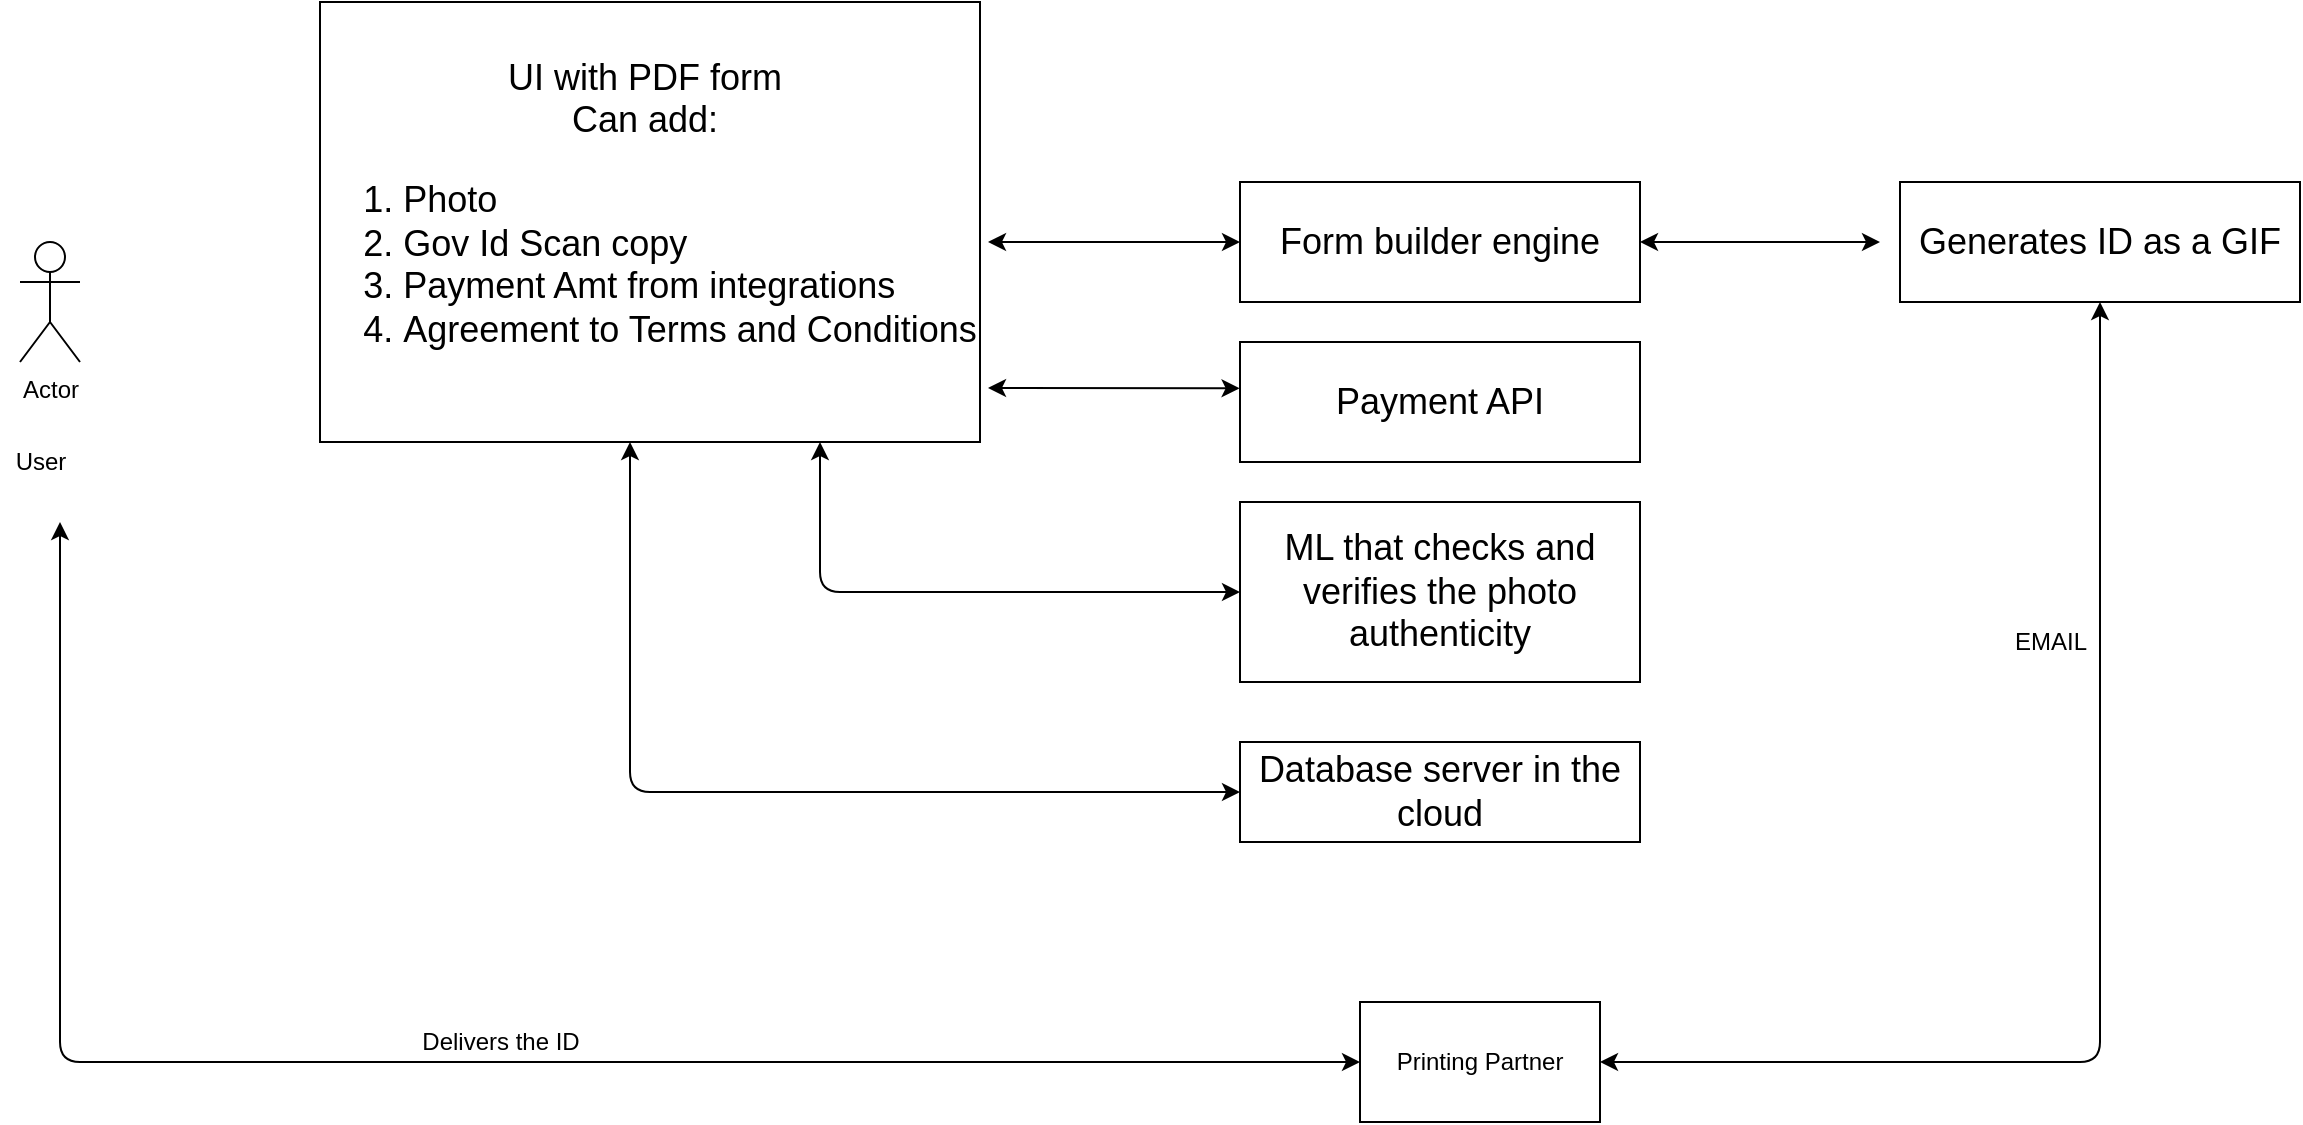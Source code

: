 <mxfile version="13.7.5" type="github">
  <diagram id="i52iP2oFvH3BoiVSlh2F" name="Page-1">
    <mxGraphModel dx="1370" dy="765" grid="1" gridSize="10" guides="1" tooltips="1" connect="1" arrows="1" fold="1" page="1" pageScale="1" pageWidth="850" pageHeight="1100" math="0" shadow="0">
      <root>
        <mxCell id="0" />
        <mxCell id="1" parent="0" />
        <mxCell id="9YAloJnzStIhm7PWI7on-1" value="&lt;font style=&quot;font-size: 18px&quot;&gt;UI with PDF form&amp;nbsp;&lt;br&gt;Can add:&amp;nbsp;&lt;br&gt;&lt;div style=&quot;text-align: left&quot;&gt;&lt;ol&gt;&lt;li&gt;&lt;font style=&quot;font-size: 18px&quot;&gt;&lt;div style=&quot;text-align: left&quot;&gt;&lt;span&gt;Photo&lt;/span&gt;&lt;/div&gt;&lt;/font&gt;&lt;/li&gt;&lt;li&gt;&lt;font style=&quot;font-size: 18px&quot;&gt;&lt;div style=&quot;text-align: left&quot;&gt;&lt;span&gt;Gov Id Scan copy&lt;/span&gt;&lt;/div&gt;&lt;/font&gt;&lt;/li&gt;&lt;li&gt;&lt;font style=&quot;font-size: 18px&quot;&gt;&lt;div style=&quot;text-align: left&quot;&gt;&lt;span&gt;Payment Amt from integrations&lt;/span&gt;&lt;/div&gt;&lt;/font&gt;&lt;/li&gt;&lt;li&gt;&lt;font style=&quot;font-size: 18px&quot;&gt;&lt;div style=&quot;text-align: left&quot;&gt;&lt;span&gt;Agreement to Terms and Conditions&lt;/span&gt;&lt;/div&gt;&lt;/font&gt;&lt;/li&gt;&lt;/ol&gt;&lt;/div&gt;&lt;/font&gt;" style="rounded=0;whiteSpace=wrap;html=1;" vertex="1" parent="1">
          <mxGeometry x="270" width="330" height="220" as="geometry" />
        </mxCell>
        <mxCell id="9YAloJnzStIhm7PWI7on-2" value="Actor" style="shape=umlActor;verticalLabelPosition=bottom;verticalAlign=top;html=1;outlineConnect=0;" vertex="1" parent="1">
          <mxGeometry x="120" y="120" width="30" height="60" as="geometry" />
        </mxCell>
        <mxCell id="9YAloJnzStIhm7PWI7on-5" value="User" style="text;html=1;align=center;verticalAlign=middle;resizable=0;points=[];autosize=1;" vertex="1" parent="1">
          <mxGeometry x="110" y="220" width="40" height="20" as="geometry" />
        </mxCell>
        <mxCell id="9YAloJnzStIhm7PWI7on-6" value="" style="endArrow=classic;startArrow=classic;html=1;entryX=-0.001;entryY=0.386;entryDx=0;entryDy=0;entryPerimeter=0;" edge="1" parent="1" target="9YAloJnzStIhm7PWI7on-7">
          <mxGeometry width="50" height="50" relative="1" as="geometry">
            <mxPoint x="604" y="193" as="sourcePoint" />
            <mxPoint x="740" y="196" as="targetPoint" />
          </mxGeometry>
        </mxCell>
        <mxCell id="9YAloJnzStIhm7PWI7on-7" value="&lt;font style=&quot;font-size: 18px&quot;&gt;Payment API&lt;/font&gt;" style="rounded=0;whiteSpace=wrap;html=1;" vertex="1" parent="1">
          <mxGeometry x="730" y="170" width="200" height="60" as="geometry" />
        </mxCell>
        <mxCell id="9YAloJnzStIhm7PWI7on-8" value="&lt;font style=&quot;font-size: 18px&quot;&gt;Form builder engine&lt;/font&gt;" style="rounded=0;whiteSpace=wrap;html=1;" vertex="1" parent="1">
          <mxGeometry x="730" y="90" width="200" height="60" as="geometry" />
        </mxCell>
        <mxCell id="9YAloJnzStIhm7PWI7on-9" value="" style="endArrow=classic;startArrow=classic;html=1;" edge="1" parent="1" target="9YAloJnzStIhm7PWI7on-8">
          <mxGeometry width="50" height="50" relative="1" as="geometry">
            <mxPoint x="604" y="120" as="sourcePoint" />
            <mxPoint x="700" y="70" as="targetPoint" />
          </mxGeometry>
        </mxCell>
        <mxCell id="9YAloJnzStIhm7PWI7on-10" value="" style="endArrow=classic;startArrow=classic;html=1;exitX=0;exitY=0.5;exitDx=0;exitDy=0;" edge="1" parent="1" source="9YAloJnzStIhm7PWI7on-11">
          <mxGeometry width="50" height="50" relative="1" as="geometry">
            <mxPoint x="520" y="310" as="sourcePoint" />
            <mxPoint x="520" y="220" as="targetPoint" />
            <Array as="points">
              <mxPoint x="520" y="295" />
            </Array>
          </mxGeometry>
        </mxCell>
        <mxCell id="9YAloJnzStIhm7PWI7on-11" value="&lt;font style=&quot;font-size: 18px&quot;&gt;ML that checks and verifies the photo authenticity&lt;/font&gt;" style="rounded=0;whiteSpace=wrap;html=1;" vertex="1" parent="1">
          <mxGeometry x="730" y="250" width="200" height="90" as="geometry" />
        </mxCell>
        <mxCell id="9YAloJnzStIhm7PWI7on-12" value="&lt;font style=&quot;font-size: 18px&quot;&gt;Database server in the cloud&lt;/font&gt;" style="rounded=0;whiteSpace=wrap;html=1;" vertex="1" parent="1">
          <mxGeometry x="730" y="370" width="200" height="50" as="geometry" />
        </mxCell>
        <mxCell id="9YAloJnzStIhm7PWI7on-14" value="" style="endArrow=classic;startArrow=classic;html=1;entryX=0.75;entryY=1;entryDx=0;entryDy=0;exitX=0;exitY=0.5;exitDx=0;exitDy=0;" edge="1" parent="1" source="9YAloJnzStIhm7PWI7on-12">
          <mxGeometry width="50" height="50" relative="1" as="geometry">
            <mxPoint x="635" y="295" as="sourcePoint" />
            <mxPoint x="425" y="220" as="targetPoint" />
            <Array as="points">
              <mxPoint x="425" y="395" />
            </Array>
          </mxGeometry>
        </mxCell>
        <mxCell id="9YAloJnzStIhm7PWI7on-15" value="" style="endArrow=classic;startArrow=classic;html=1;exitX=1;exitY=0.5;exitDx=0;exitDy=0;" edge="1" parent="1" source="9YAloJnzStIhm7PWI7on-8">
          <mxGeometry width="50" height="50" relative="1" as="geometry">
            <mxPoint x="970" y="150" as="sourcePoint" />
            <mxPoint x="1050" y="120" as="targetPoint" />
          </mxGeometry>
        </mxCell>
        <mxCell id="9YAloJnzStIhm7PWI7on-16" value="&lt;font style=&quot;font-size: 18px&quot;&gt;Generates ID as a GIF&lt;/font&gt;" style="rounded=0;whiteSpace=wrap;html=1;" vertex="1" parent="1">
          <mxGeometry x="1060" y="90" width="200" height="60" as="geometry" />
        </mxCell>
        <mxCell id="9YAloJnzStIhm7PWI7on-17" value="Printing Partner" style="rounded=0;whiteSpace=wrap;html=1;" vertex="1" parent="1">
          <mxGeometry x="790" y="500" width="120" height="60" as="geometry" />
        </mxCell>
        <mxCell id="9YAloJnzStIhm7PWI7on-18" value="" style="endArrow=classic;startArrow=classic;html=1;entryX=0.5;entryY=1;entryDx=0;entryDy=0;exitX=1;exitY=0.5;exitDx=0;exitDy=0;" edge="1" parent="1" source="9YAloJnzStIhm7PWI7on-17" target="9YAloJnzStIhm7PWI7on-16">
          <mxGeometry width="50" height="50" relative="1" as="geometry">
            <mxPoint x="1100" y="280" as="sourcePoint" />
            <mxPoint x="1150" y="230" as="targetPoint" />
            <Array as="points">
              <mxPoint x="1160" y="530" />
            </Array>
          </mxGeometry>
        </mxCell>
        <mxCell id="9YAloJnzStIhm7PWI7on-19" value="EMAIL" style="text;html=1;align=center;verticalAlign=middle;resizable=0;points=[];autosize=1;" vertex="1" parent="1">
          <mxGeometry x="1110" y="310" width="50" height="20" as="geometry" />
        </mxCell>
        <mxCell id="9YAloJnzStIhm7PWI7on-20" value="" style="endArrow=classic;startArrow=classic;html=1;entryX=0;entryY=0.5;entryDx=0;entryDy=0;" edge="1" parent="1" target="9YAloJnzStIhm7PWI7on-17">
          <mxGeometry width="50" height="50" relative="1" as="geometry">
            <mxPoint x="140" y="260" as="sourcePoint" />
            <mxPoint x="690" y="240" as="targetPoint" />
            <Array as="points">
              <mxPoint x="140" y="530" />
            </Array>
          </mxGeometry>
        </mxCell>
        <mxCell id="9YAloJnzStIhm7PWI7on-21" value="Delivers the ID" style="text;html=1;align=center;verticalAlign=middle;resizable=0;points=[];autosize=1;" vertex="1" parent="1">
          <mxGeometry x="315" y="510" width="90" height="20" as="geometry" />
        </mxCell>
      </root>
    </mxGraphModel>
  </diagram>
</mxfile>
